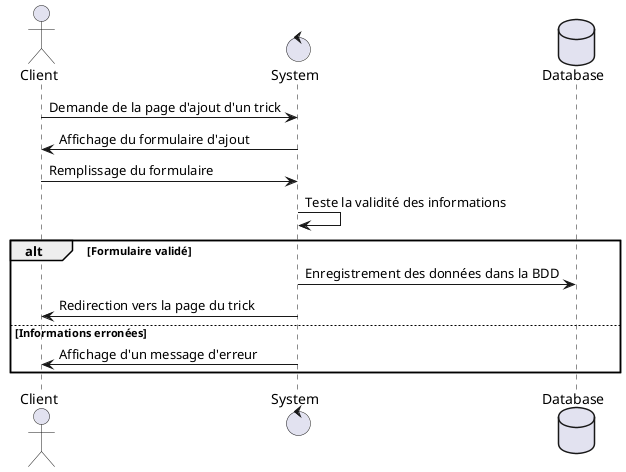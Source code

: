 @startuml creer un trick
    
    actor Client
    control System
    database Database

    Client -> System : Demande de la page d'ajout d'un trick
    Client <- System : Affichage du formulaire d'ajout
    Client -> System : Remplissage du formulaire
    System -> System : Teste la validité des informations
        alt Formulaire validé 
            System -> Database : Enregistrement des données dans la BDD
            Client <- System : Redirection vers la page du trick
        else Informations erronées
            Client <- System : Affichage d'un message d'erreur
        end   
@enduml